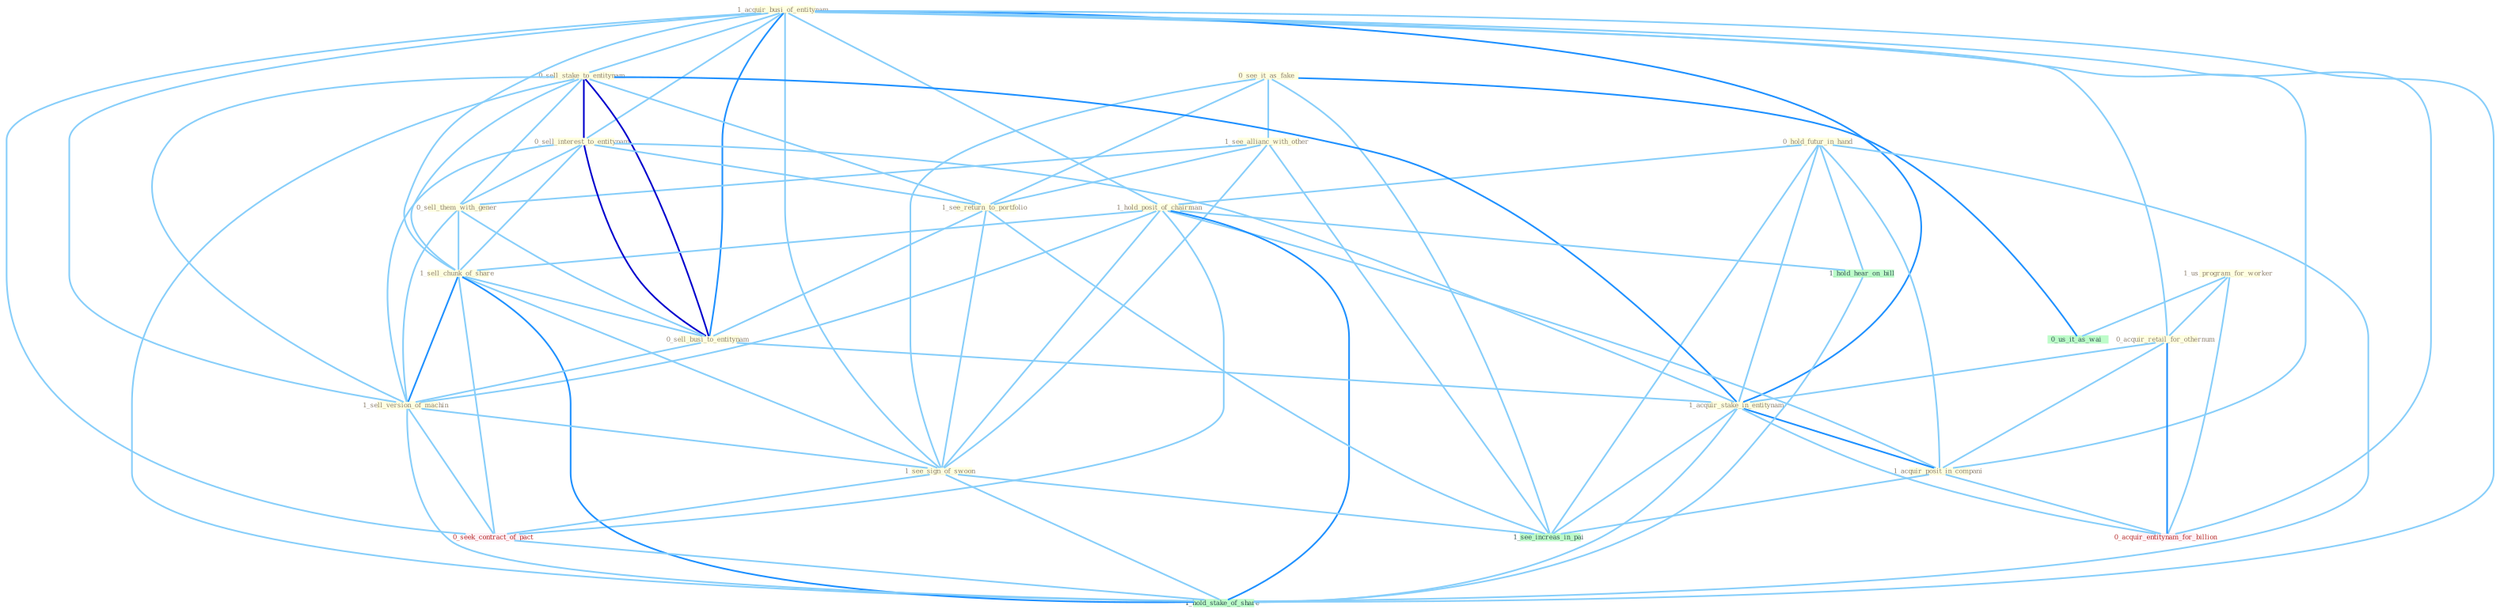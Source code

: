 Graph G{ 
    node
    [shape=polygon,style=filled,width=.5,height=.06,color="#BDFCC9",fixedsize=true,fontsize=4,
    fontcolor="#2f4f4f"];
    {node
    [color="#ffffe0", fontcolor="#8b7d6b"] "1_us_program_for_worker " "1_acquir_busi_of_entitynam " "0_see_it_as_fake " "1_see_allianc_with_other " "0_hold_futur_in_hand " "0_sell_stake_to_entitynam " "1_hold_posit_of_chairman " "0_sell_interest_to_entitynam " "1_see_return_to_portfolio " "0_sell_them_with_gener " "1_sell_chunk_of_share " "0_acquir_retail_for_othernum " "0_sell_busi_to_entitynam " "1_acquir_stake_in_entitynam " "1_sell_version_of_machin " "1_see_sign_of_swoon " "1_acquir_posit_in_compani "}
{node [color="#fff0f5", fontcolor="#b22222"] "0_seek_contract_of_pact " "0_acquir_entitynam_for_billion "}
edge [color="#B0E2FF"];

	"1_us_program_for_worker " -- "0_acquir_retail_for_othernum " [w="1", color="#87cefa" ];
	"1_us_program_for_worker " -- "0_us_it_as_wai " [w="1", color="#87cefa" ];
	"1_us_program_for_worker " -- "0_acquir_entitynam_for_billion " [w="1", color="#87cefa" ];
	"1_acquir_busi_of_entitynam " -- "0_sell_stake_to_entitynam " [w="1", color="#87cefa" ];
	"1_acquir_busi_of_entitynam " -- "1_hold_posit_of_chairman " [w="1", color="#87cefa" ];
	"1_acquir_busi_of_entitynam " -- "0_sell_interest_to_entitynam " [w="1", color="#87cefa" ];
	"1_acquir_busi_of_entitynam " -- "1_sell_chunk_of_share " [w="1", color="#87cefa" ];
	"1_acquir_busi_of_entitynam " -- "0_acquir_retail_for_othernum " [w="1", color="#87cefa" ];
	"1_acquir_busi_of_entitynam " -- "0_sell_busi_to_entitynam " [w="2", color="#1e90ff" , len=0.8];
	"1_acquir_busi_of_entitynam " -- "1_acquir_stake_in_entitynam " [w="2", color="#1e90ff" , len=0.8];
	"1_acquir_busi_of_entitynam " -- "1_sell_version_of_machin " [w="1", color="#87cefa" ];
	"1_acquir_busi_of_entitynam " -- "1_see_sign_of_swoon " [w="1", color="#87cefa" ];
	"1_acquir_busi_of_entitynam " -- "1_acquir_posit_in_compani " [w="1", color="#87cefa" ];
	"1_acquir_busi_of_entitynam " -- "0_seek_contract_of_pact " [w="1", color="#87cefa" ];
	"1_acquir_busi_of_entitynam " -- "0_acquir_entitynam_for_billion " [w="1", color="#87cefa" ];
	"1_acquir_busi_of_entitynam " -- "1_hold_stake_of_share " [w="1", color="#87cefa" ];
	"0_see_it_as_fake " -- "1_see_allianc_with_other " [w="1", color="#87cefa" ];
	"0_see_it_as_fake " -- "1_see_return_to_portfolio " [w="1", color="#87cefa" ];
	"0_see_it_as_fake " -- "1_see_sign_of_swoon " [w="1", color="#87cefa" ];
	"0_see_it_as_fake " -- "0_us_it_as_wai " [w="2", color="#1e90ff" , len=0.8];
	"0_see_it_as_fake " -- "1_see_increas_in_pai " [w="1", color="#87cefa" ];
	"1_see_allianc_with_other " -- "1_see_return_to_portfolio " [w="1", color="#87cefa" ];
	"1_see_allianc_with_other " -- "0_sell_them_with_gener " [w="1", color="#87cefa" ];
	"1_see_allianc_with_other " -- "1_see_sign_of_swoon " [w="1", color="#87cefa" ];
	"1_see_allianc_with_other " -- "1_see_increas_in_pai " [w="1", color="#87cefa" ];
	"0_hold_futur_in_hand " -- "1_hold_posit_of_chairman " [w="1", color="#87cefa" ];
	"0_hold_futur_in_hand " -- "1_acquir_stake_in_entitynam " [w="1", color="#87cefa" ];
	"0_hold_futur_in_hand " -- "1_acquir_posit_in_compani " [w="1", color="#87cefa" ];
	"0_hold_futur_in_hand " -- "1_see_increas_in_pai " [w="1", color="#87cefa" ];
	"0_hold_futur_in_hand " -- "1_hold_hear_on_bill " [w="1", color="#87cefa" ];
	"0_hold_futur_in_hand " -- "1_hold_stake_of_share " [w="1", color="#87cefa" ];
	"0_sell_stake_to_entitynam " -- "0_sell_interest_to_entitynam " [w="3", color="#0000cd" , len=0.6];
	"0_sell_stake_to_entitynam " -- "1_see_return_to_portfolio " [w="1", color="#87cefa" ];
	"0_sell_stake_to_entitynam " -- "0_sell_them_with_gener " [w="1", color="#87cefa" ];
	"0_sell_stake_to_entitynam " -- "1_sell_chunk_of_share " [w="1", color="#87cefa" ];
	"0_sell_stake_to_entitynam " -- "0_sell_busi_to_entitynam " [w="3", color="#0000cd" , len=0.6];
	"0_sell_stake_to_entitynam " -- "1_acquir_stake_in_entitynam " [w="2", color="#1e90ff" , len=0.8];
	"0_sell_stake_to_entitynam " -- "1_sell_version_of_machin " [w="1", color="#87cefa" ];
	"0_sell_stake_to_entitynam " -- "1_hold_stake_of_share " [w="1", color="#87cefa" ];
	"1_hold_posit_of_chairman " -- "1_sell_chunk_of_share " [w="1", color="#87cefa" ];
	"1_hold_posit_of_chairman " -- "1_sell_version_of_machin " [w="1", color="#87cefa" ];
	"1_hold_posit_of_chairman " -- "1_see_sign_of_swoon " [w="1", color="#87cefa" ];
	"1_hold_posit_of_chairman " -- "1_acquir_posit_in_compani " [w="1", color="#87cefa" ];
	"1_hold_posit_of_chairman " -- "0_seek_contract_of_pact " [w="1", color="#87cefa" ];
	"1_hold_posit_of_chairman " -- "1_hold_hear_on_bill " [w="1", color="#87cefa" ];
	"1_hold_posit_of_chairman " -- "1_hold_stake_of_share " [w="2", color="#1e90ff" , len=0.8];
	"0_sell_interest_to_entitynam " -- "1_see_return_to_portfolio " [w="1", color="#87cefa" ];
	"0_sell_interest_to_entitynam " -- "0_sell_them_with_gener " [w="1", color="#87cefa" ];
	"0_sell_interest_to_entitynam " -- "1_sell_chunk_of_share " [w="1", color="#87cefa" ];
	"0_sell_interest_to_entitynam " -- "0_sell_busi_to_entitynam " [w="3", color="#0000cd" , len=0.6];
	"0_sell_interest_to_entitynam " -- "1_acquir_stake_in_entitynam " [w="1", color="#87cefa" ];
	"0_sell_interest_to_entitynam " -- "1_sell_version_of_machin " [w="1", color="#87cefa" ];
	"1_see_return_to_portfolio " -- "0_sell_busi_to_entitynam " [w="1", color="#87cefa" ];
	"1_see_return_to_portfolio " -- "1_see_sign_of_swoon " [w="1", color="#87cefa" ];
	"1_see_return_to_portfolio " -- "1_see_increas_in_pai " [w="1", color="#87cefa" ];
	"0_sell_them_with_gener " -- "1_sell_chunk_of_share " [w="1", color="#87cefa" ];
	"0_sell_them_with_gener " -- "0_sell_busi_to_entitynam " [w="1", color="#87cefa" ];
	"0_sell_them_with_gener " -- "1_sell_version_of_machin " [w="1", color="#87cefa" ];
	"1_sell_chunk_of_share " -- "0_sell_busi_to_entitynam " [w="1", color="#87cefa" ];
	"1_sell_chunk_of_share " -- "1_sell_version_of_machin " [w="2", color="#1e90ff" , len=0.8];
	"1_sell_chunk_of_share " -- "1_see_sign_of_swoon " [w="1", color="#87cefa" ];
	"1_sell_chunk_of_share " -- "0_seek_contract_of_pact " [w="1", color="#87cefa" ];
	"1_sell_chunk_of_share " -- "1_hold_stake_of_share " [w="2", color="#1e90ff" , len=0.8];
	"0_acquir_retail_for_othernum " -- "1_acquir_stake_in_entitynam " [w="1", color="#87cefa" ];
	"0_acquir_retail_for_othernum " -- "1_acquir_posit_in_compani " [w="1", color="#87cefa" ];
	"0_acquir_retail_for_othernum " -- "0_acquir_entitynam_for_billion " [w="2", color="#1e90ff" , len=0.8];
	"0_sell_busi_to_entitynam " -- "1_acquir_stake_in_entitynam " [w="1", color="#87cefa" ];
	"0_sell_busi_to_entitynam " -- "1_sell_version_of_machin " [w="1", color="#87cefa" ];
	"1_acquir_stake_in_entitynam " -- "1_acquir_posit_in_compani " [w="2", color="#1e90ff" , len=0.8];
	"1_acquir_stake_in_entitynam " -- "0_acquir_entitynam_for_billion " [w="1", color="#87cefa" ];
	"1_acquir_stake_in_entitynam " -- "1_see_increas_in_pai " [w="1", color="#87cefa" ];
	"1_acquir_stake_in_entitynam " -- "1_hold_stake_of_share " [w="1", color="#87cefa" ];
	"1_sell_version_of_machin " -- "1_see_sign_of_swoon " [w="1", color="#87cefa" ];
	"1_sell_version_of_machin " -- "0_seek_contract_of_pact " [w="1", color="#87cefa" ];
	"1_sell_version_of_machin " -- "1_hold_stake_of_share " [w="1", color="#87cefa" ];
	"1_see_sign_of_swoon " -- "0_seek_contract_of_pact " [w="1", color="#87cefa" ];
	"1_see_sign_of_swoon " -- "1_see_increas_in_pai " [w="1", color="#87cefa" ];
	"1_see_sign_of_swoon " -- "1_hold_stake_of_share " [w="1", color="#87cefa" ];
	"1_acquir_posit_in_compani " -- "0_acquir_entitynam_for_billion " [w="1", color="#87cefa" ];
	"1_acquir_posit_in_compani " -- "1_see_increas_in_pai " [w="1", color="#87cefa" ];
	"0_seek_contract_of_pact " -- "1_hold_stake_of_share " [w="1", color="#87cefa" ];
	"1_hold_hear_on_bill " -- "1_hold_stake_of_share " [w="1", color="#87cefa" ];
}